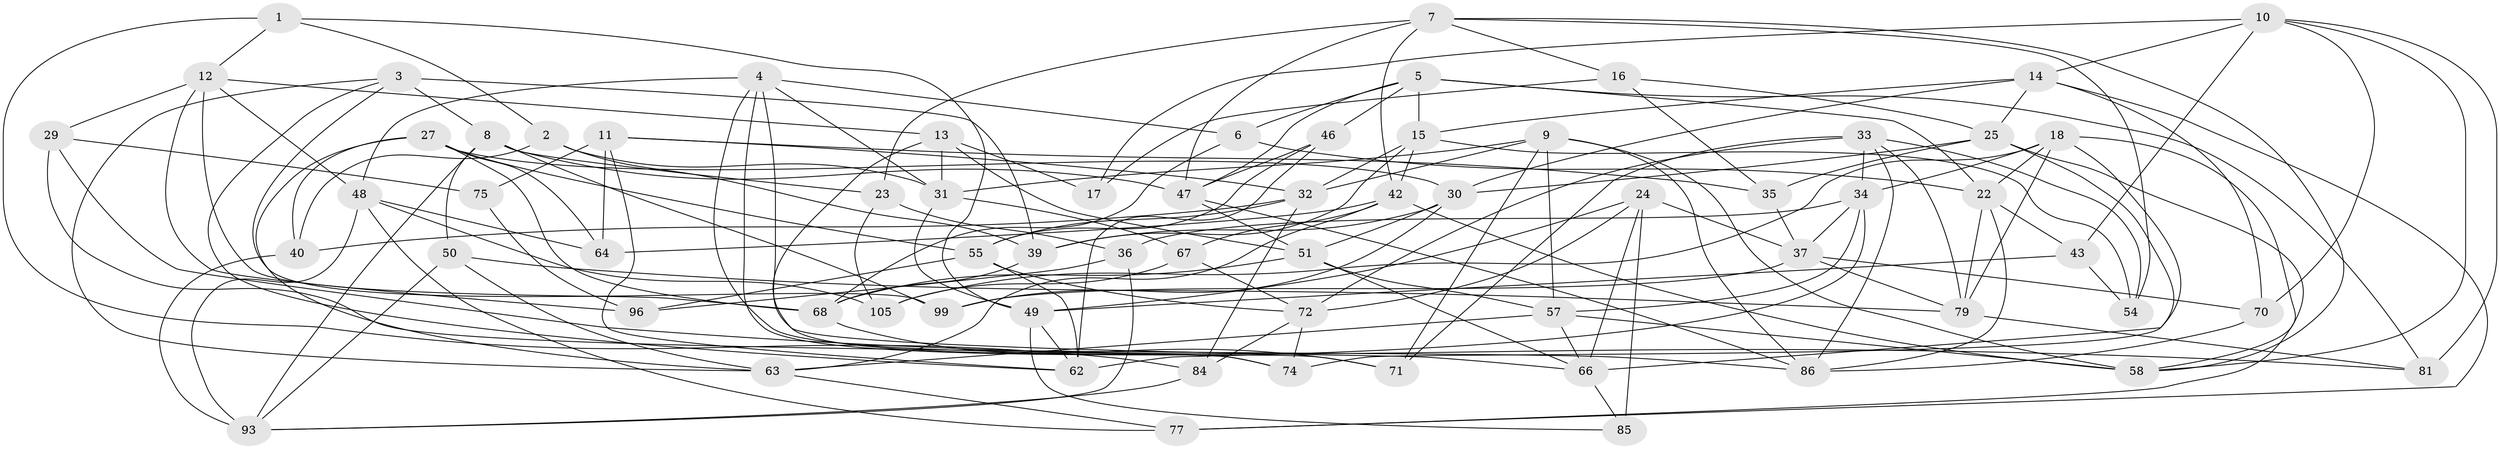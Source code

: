 // original degree distribution, {4: 1.0}
// Generated by graph-tools (version 1.1) at 2025/11/02/27/25 16:11:48]
// undirected, 67 vertices, 170 edges
graph export_dot {
graph [start="1"]
  node [color=gray90,style=filled];
  1;
  2;
  3 [super="+41"];
  4 [super="+52"];
  5 [super="+28"];
  6;
  7 [super="+60"];
  8 [super="+38"];
  9 [super="+20"];
  10 [super="+76"];
  11 [super="+45"];
  12 [super="+21"];
  13 [super="+53"];
  14 [super="+26"];
  15 [super="+88"];
  16;
  17;
  18 [super="+19"];
  22 [super="+83"];
  23;
  24 [super="+97"];
  25 [super="+65"];
  27 [super="+56"];
  29;
  30 [super="+44"];
  31 [super="+106"];
  32 [super="+91"];
  33 [super="+82"];
  34 [super="+73"];
  35;
  36;
  37 [super="+87"];
  39 [super="+80"];
  40;
  42 [super="+94"];
  43;
  46;
  47 [super="+107"];
  48 [super="+59"];
  49 [super="+100"];
  50;
  51 [super="+61"];
  54;
  55 [super="+69"];
  57 [super="+101"];
  58 [super="+98"];
  62 [super="+104"];
  63 [super="+89"];
  64;
  66 [super="+95"];
  67;
  68 [super="+92"];
  70;
  71;
  72 [super="+78"];
  74;
  75;
  77;
  79 [super="+90"];
  81;
  84;
  85;
  86 [super="+102"];
  93 [super="+103"];
  96;
  99;
  105;
  1 -- 12;
  1 -- 84;
  1 -- 2;
  1 -- 49;
  2 -- 40;
  2 -- 31;
  2 -- 39;
  3 -- 99;
  3 -- 63;
  3 -- 39 [weight=2];
  3 -- 8;
  3 -- 62;
  4 -- 71;
  4 -- 6;
  4 -- 74;
  4 -- 48;
  4 -- 31;
  4 -- 66;
  5 -- 6;
  5 -- 47;
  5 -- 81;
  5 -- 46;
  5 -- 22;
  5 -- 15;
  6 -- 68;
  6 -- 22;
  7 -- 54;
  7 -- 23;
  7 -- 47;
  7 -- 16;
  7 -- 58;
  7 -- 42;
  8 -- 47;
  8 -- 23;
  8 -- 50;
  8 -- 99;
  8 -- 93;
  9 -- 31;
  9 -- 57;
  9 -- 58;
  9 -- 71;
  9 -- 32;
  9 -- 86;
  10 -- 58;
  10 -- 70;
  10 -- 81;
  10 -- 17;
  10 -- 43;
  10 -- 14;
  11 -- 75 [weight=2];
  11 -- 64;
  11 -- 35;
  11 -- 62;
  11 -- 32;
  12 -- 96;
  12 -- 48;
  12 -- 29;
  12 -- 68;
  12 -- 13;
  13 -- 17 [weight=2];
  13 -- 31;
  13 -- 51;
  13 -- 74;
  14 -- 77;
  14 -- 70;
  14 -- 25;
  14 -- 15;
  14 -- 30;
  15 -- 54;
  15 -- 42;
  15 -- 32;
  15 -- 39;
  16 -- 17;
  16 -- 35;
  16 -- 25;
  18 -- 105;
  18 -- 34;
  18 -- 58;
  18 -- 74;
  18 -- 79;
  18 -- 22;
  22 -- 43;
  22 -- 86;
  22 -- 79;
  23 -- 105;
  23 -- 36;
  24 -- 85 [weight=2];
  24 -- 49;
  24 -- 66;
  24 -- 72;
  24 -- 37;
  25 -- 35;
  25 -- 77;
  25 -- 66;
  25 -- 30;
  27 -- 40;
  27 -- 63;
  27 -- 30;
  27 -- 64;
  27 -- 68;
  27 -- 55;
  29 -- 81;
  29 -- 75;
  29 -- 86;
  30 -- 39;
  30 -- 99;
  30 -- 51;
  31 -- 49;
  31 -- 67;
  32 -- 55;
  32 -- 40;
  32 -- 84;
  33 -- 86;
  33 -- 71;
  33 -- 72;
  33 -- 34;
  33 -- 54;
  33 -- 79;
  34 -- 62;
  34 -- 37;
  34 -- 57;
  34 -- 36;
  35 -- 37;
  36 -- 96;
  36 -- 93;
  37 -- 79;
  37 -- 70;
  37 -- 99;
  39 -- 68;
  40 -- 93;
  42 -- 63;
  42 -- 64;
  42 -- 58;
  42 -- 67;
  43 -- 54;
  43 -- 49;
  46 -- 55;
  46 -- 47;
  46 -- 62;
  47 -- 51;
  47 -- 86;
  48 -- 77;
  48 -- 105;
  48 -- 64;
  48 -- 93;
  49 -- 85;
  49 -- 62;
  50 -- 93;
  50 -- 79;
  50 -- 63;
  51 -- 66;
  51 -- 57;
  51 -- 68;
  55 -- 72;
  55 -- 96;
  55 -- 62;
  57 -- 58;
  57 -- 63;
  57 -- 66;
  63 -- 77;
  66 -- 85;
  67 -- 105;
  67 -- 72;
  68 -- 71;
  70 -- 86;
  72 -- 74;
  72 -- 84;
  75 -- 96;
  79 -- 81;
  84 -- 93;
}

